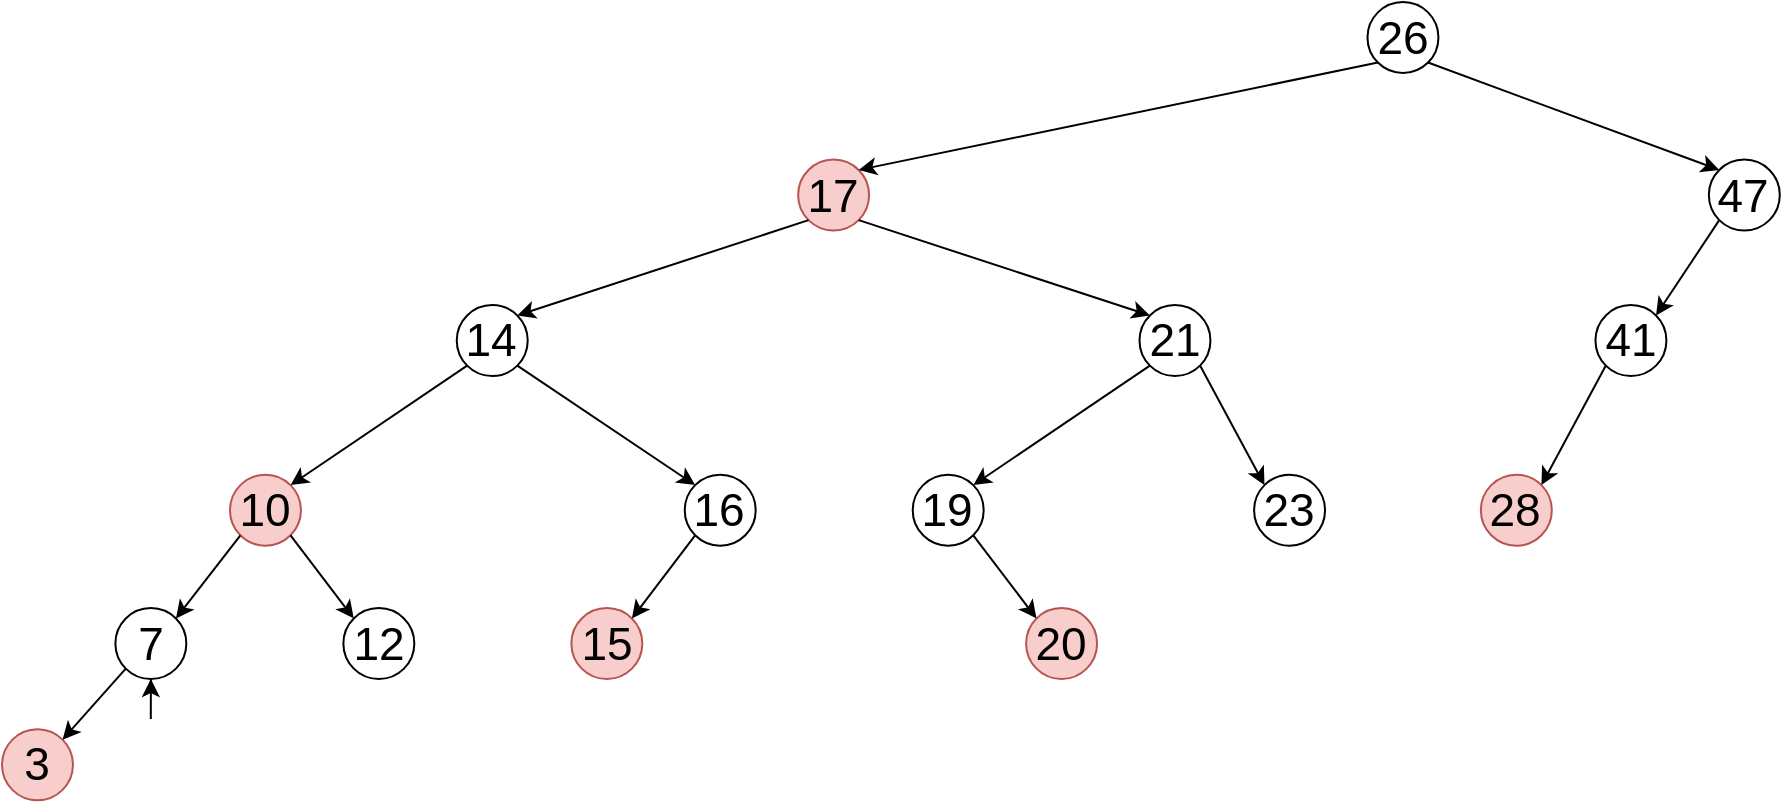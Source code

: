 <mxfile version="24.0.1" type="github">
  <diagram name="Page-1" id="IDm5lbEl1YZt9IO8e22K">
    <mxGraphModel dx="1745" dy="1148" grid="1" gridSize="10" guides="1" tooltips="1" connect="1" arrows="1" fold="1" page="1" pageScale="1" pageWidth="1100" pageHeight="850" math="0" shadow="0">
      <root>
        <mxCell id="0" />
        <mxCell id="1" parent="0" />
        <mxCell id="w5drmT6YFOY9YVp8tMi2-36" value="" style="group" vertex="1" connectable="0" parent="1">
          <mxGeometry x="105" y="200" width="890" height="400" as="geometry" />
        </mxCell>
        <mxCell id="w5drmT6YFOY9YVp8tMi2-1" value="&lt;font style=&quot;font-size: 23px;&quot;&gt;26&lt;/font&gt;" style="ellipse;whiteSpace=wrap;html=1;aspect=fixed;gradientColor=none;fillColor=default;strokeColor=#000000;" vertex="1" parent="w5drmT6YFOY9YVp8tMi2-36">
          <mxGeometry x="682.74" width="35.476" height="35.476" as="geometry" />
        </mxCell>
        <mxCell id="w5drmT6YFOY9YVp8tMi2-2" value="&lt;font style=&quot;font-size: 23px;&quot;&gt;47&lt;/font&gt;" style="ellipse;whiteSpace=wrap;html=1;aspect=fixed;" vertex="1" parent="w5drmT6YFOY9YVp8tMi2-36">
          <mxGeometry x="853.425" y="78.788" width="35.476" height="35.476" as="geometry" />
        </mxCell>
        <mxCell id="w5drmT6YFOY9YVp8tMi2-21" style="rounded=0;orthogonalLoop=1;jettySize=auto;html=1;exitX=1;exitY=1;exitDx=0;exitDy=0;entryX=0;entryY=0;entryDx=0;entryDy=0;" edge="1" parent="w5drmT6YFOY9YVp8tMi2-36" source="w5drmT6YFOY9YVp8tMi2-1" target="w5drmT6YFOY9YVp8tMi2-2">
          <mxGeometry relative="1" as="geometry" />
        </mxCell>
        <mxCell id="w5drmT6YFOY9YVp8tMi2-3" value="&lt;font style=&quot;font-size: 23px;&quot;&gt;41&lt;/font&gt;" style="ellipse;whiteSpace=wrap;html=1;aspect=fixed;" vertex="1" parent="w5drmT6YFOY9YVp8tMi2-36">
          <mxGeometry x="796.733" y="151.515" width="35.476" height="35.476" as="geometry" />
        </mxCell>
        <mxCell id="w5drmT6YFOY9YVp8tMi2-23" style="rounded=0;orthogonalLoop=1;jettySize=auto;html=1;exitX=0;exitY=1;exitDx=0;exitDy=0;entryX=1;entryY=0;entryDx=0;entryDy=0;" edge="1" parent="w5drmT6YFOY9YVp8tMi2-36" source="w5drmT6YFOY9YVp8tMi2-2" target="w5drmT6YFOY9YVp8tMi2-3">
          <mxGeometry relative="1" as="geometry" />
        </mxCell>
        <mxCell id="w5drmT6YFOY9YVp8tMi2-4" value="&lt;font style=&quot;font-size: 23px;&quot;&gt;28&lt;/font&gt;" style="ellipse;whiteSpace=wrap;html=1;aspect=fixed;fillColor=#f8cecc;strokeColor=#b85450;" vertex="1" parent="w5drmT6YFOY9YVp8tMi2-36">
          <mxGeometry x="739.432" y="236.364" width="35.476" height="35.476" as="geometry" />
        </mxCell>
        <mxCell id="w5drmT6YFOY9YVp8tMi2-24" style="rounded=0;orthogonalLoop=1;jettySize=auto;html=1;exitX=0;exitY=1;exitDx=0;exitDy=0;entryX=1;entryY=0;entryDx=0;entryDy=0;" edge="1" parent="w5drmT6YFOY9YVp8tMi2-36" source="w5drmT6YFOY9YVp8tMi2-3" target="w5drmT6YFOY9YVp8tMi2-4">
          <mxGeometry relative="1" as="geometry" />
        </mxCell>
        <mxCell id="w5drmT6YFOY9YVp8tMi2-5" value="&lt;font style=&quot;font-size: 23px;&quot;&gt;17&lt;/font&gt;" style="ellipse;whiteSpace=wrap;html=1;aspect=fixed;fillColor=#f8cecc;strokeColor=#b85450;" vertex="1" parent="w5drmT6YFOY9YVp8tMi2-36">
          <mxGeometry x="398.062" y="78.788" width="35.476" height="35.476" as="geometry" />
        </mxCell>
        <mxCell id="w5drmT6YFOY9YVp8tMi2-22" style="rounded=0;orthogonalLoop=1;jettySize=auto;html=1;exitX=0;exitY=1;exitDx=0;exitDy=0;entryX=1;entryY=0;entryDx=0;entryDy=0;" edge="1" parent="w5drmT6YFOY9YVp8tMi2-36" source="w5drmT6YFOY9YVp8tMi2-1" target="w5drmT6YFOY9YVp8tMi2-5">
          <mxGeometry relative="1" as="geometry" />
        </mxCell>
        <mxCell id="w5drmT6YFOY9YVp8tMi2-6" value="&lt;font style=&quot;font-size: 23px;&quot;&gt;21&lt;/font&gt;" style="ellipse;whiteSpace=wrap;html=1;aspect=fixed;" vertex="1" parent="w5drmT6YFOY9YVp8tMi2-36">
          <mxGeometry x="568.747" y="151.515" width="35.476" height="35.476" as="geometry" />
        </mxCell>
        <mxCell id="w5drmT6YFOY9YVp8tMi2-25" style="rounded=0;orthogonalLoop=1;jettySize=auto;html=1;exitX=1;exitY=1;exitDx=0;exitDy=0;entryX=0;entryY=0;entryDx=0;entryDy=0;" edge="1" parent="w5drmT6YFOY9YVp8tMi2-36" source="w5drmT6YFOY9YVp8tMi2-5" target="w5drmT6YFOY9YVp8tMi2-6">
          <mxGeometry relative="1" as="geometry" />
        </mxCell>
        <mxCell id="w5drmT6YFOY9YVp8tMi2-7" value="&lt;font style=&quot;font-size: 23px;&quot;&gt;14&lt;/font&gt;" style="ellipse;whiteSpace=wrap;html=1;aspect=fixed;" vertex="1" parent="w5drmT6YFOY9YVp8tMi2-36">
          <mxGeometry x="227.377" y="151.515" width="35.476" height="35.476" as="geometry" />
        </mxCell>
        <mxCell id="w5drmT6YFOY9YVp8tMi2-29" style="rounded=0;orthogonalLoop=1;jettySize=auto;html=1;exitX=0;exitY=1;exitDx=0;exitDy=0;entryX=1;entryY=0;entryDx=0;entryDy=0;" edge="1" parent="w5drmT6YFOY9YVp8tMi2-36" source="w5drmT6YFOY9YVp8tMi2-5" target="w5drmT6YFOY9YVp8tMi2-7">
          <mxGeometry relative="1" as="geometry" />
        </mxCell>
        <mxCell id="w5drmT6YFOY9YVp8tMi2-9" value="&lt;font style=&quot;font-size: 23px;&quot;&gt;19&lt;/font&gt;" style="ellipse;whiteSpace=wrap;html=1;aspect=fixed;" vertex="1" parent="w5drmT6YFOY9YVp8tMi2-36">
          <mxGeometry x="455.363" y="236.364" width="35.476" height="35.476" as="geometry" />
        </mxCell>
        <mxCell id="w5drmT6YFOY9YVp8tMi2-27" style="rounded=0;orthogonalLoop=1;jettySize=auto;html=1;exitX=0;exitY=1;exitDx=0;exitDy=0;entryX=1;entryY=0;entryDx=0;entryDy=0;" edge="1" parent="w5drmT6YFOY9YVp8tMi2-36" source="w5drmT6YFOY9YVp8tMi2-6" target="w5drmT6YFOY9YVp8tMi2-9">
          <mxGeometry relative="1" as="geometry" />
        </mxCell>
        <mxCell id="w5drmT6YFOY9YVp8tMi2-10" value="&lt;font style=&quot;font-size: 23px;&quot;&gt;23&lt;/font&gt;" style="ellipse;whiteSpace=wrap;html=1;aspect=fixed;" vertex="1" parent="w5drmT6YFOY9YVp8tMi2-36">
          <mxGeometry x="626.048" y="236.364" width="35.476" height="35.476" as="geometry" />
        </mxCell>
        <mxCell id="w5drmT6YFOY9YVp8tMi2-26" style="rounded=0;orthogonalLoop=1;jettySize=auto;html=1;exitX=1;exitY=1;exitDx=0;exitDy=0;entryX=0;entryY=0;entryDx=0;entryDy=0;" edge="1" parent="w5drmT6YFOY9YVp8tMi2-36" source="w5drmT6YFOY9YVp8tMi2-6" target="w5drmT6YFOY9YVp8tMi2-10">
          <mxGeometry relative="1" as="geometry" />
        </mxCell>
        <mxCell id="w5drmT6YFOY9YVp8tMi2-11" value="&lt;font style=&quot;font-size: 23px;&quot;&gt;20&lt;/font&gt;" style="ellipse;whiteSpace=wrap;html=1;aspect=fixed;fillColor=#f8cecc;strokeColor=#b85450;" vertex="1" parent="w5drmT6YFOY9YVp8tMi2-36">
          <mxGeometry x="512.055" y="303.03" width="35.476" height="35.476" as="geometry" />
        </mxCell>
        <mxCell id="w5drmT6YFOY9YVp8tMi2-28" style="rounded=0;orthogonalLoop=1;jettySize=auto;html=1;exitX=1;exitY=1;exitDx=0;exitDy=0;entryX=0;entryY=0;entryDx=0;entryDy=0;" edge="1" parent="w5drmT6YFOY9YVp8tMi2-36" source="w5drmT6YFOY9YVp8tMi2-9" target="w5drmT6YFOY9YVp8tMi2-11">
          <mxGeometry relative="1" as="geometry" />
        </mxCell>
        <mxCell id="w5drmT6YFOY9YVp8tMi2-12" value="&lt;font style=&quot;font-size: 23px;&quot;&gt;10&lt;/font&gt;" style="ellipse;whiteSpace=wrap;html=1;aspect=fixed;fillColor=#f8cecc;strokeColor=#b85450;" vertex="1" parent="w5drmT6YFOY9YVp8tMi2-36">
          <mxGeometry x="113.993" y="236.364" width="35.476" height="35.476" as="geometry" />
        </mxCell>
        <mxCell id="w5drmT6YFOY9YVp8tMi2-31" style="rounded=0;orthogonalLoop=1;jettySize=auto;html=1;exitX=0;exitY=1;exitDx=0;exitDy=0;entryX=1;entryY=0;entryDx=0;entryDy=0;" edge="1" parent="w5drmT6YFOY9YVp8tMi2-36" source="w5drmT6YFOY9YVp8tMi2-7" target="w5drmT6YFOY9YVp8tMi2-12">
          <mxGeometry relative="1" as="geometry" />
        </mxCell>
        <mxCell id="w5drmT6YFOY9YVp8tMi2-13" value="&lt;font style=&quot;font-size: 23px;&quot;&gt;7&lt;/font&gt;" style="ellipse;whiteSpace=wrap;html=1;aspect=fixed;" vertex="1" parent="w5drmT6YFOY9YVp8tMi2-36">
          <mxGeometry x="56.692" y="303.03" width="35.476" height="35.476" as="geometry" />
        </mxCell>
        <mxCell id="w5drmT6YFOY9YVp8tMi2-34" style="rounded=0;orthogonalLoop=1;jettySize=auto;html=1;exitX=0;exitY=1;exitDx=0;exitDy=0;entryX=1;entryY=0;entryDx=0;entryDy=0;" edge="1" parent="w5drmT6YFOY9YVp8tMi2-36" source="w5drmT6YFOY9YVp8tMi2-12" target="w5drmT6YFOY9YVp8tMi2-13">
          <mxGeometry relative="1" as="geometry" />
        </mxCell>
        <mxCell id="w5drmT6YFOY9YVp8tMi2-14" value="&lt;font style=&quot;font-size: 23px;&quot;&gt;15&lt;/font&gt;" style="ellipse;whiteSpace=wrap;html=1;aspect=fixed;fillColor=#f8cecc;strokeColor=#b85450;" vertex="1" parent="w5drmT6YFOY9YVp8tMi2-36">
          <mxGeometry x="284.678" y="303.03" width="35.476" height="35.476" as="geometry" />
        </mxCell>
        <mxCell id="w5drmT6YFOY9YVp8tMi2-32" style="rounded=0;orthogonalLoop=1;jettySize=auto;html=1;exitX=0;exitY=1;exitDx=0;exitDy=0;entryX=1;entryY=0;entryDx=0;entryDy=0;" edge="1" parent="w5drmT6YFOY9YVp8tMi2-36" source="w5drmT6YFOY9YVp8tMi2-15" target="w5drmT6YFOY9YVp8tMi2-14">
          <mxGeometry relative="1" as="geometry" />
        </mxCell>
        <mxCell id="w5drmT6YFOY9YVp8tMi2-15" value="&lt;font style=&quot;font-size: 23px;&quot;&gt;16&lt;/font&gt;" style="ellipse;whiteSpace=wrap;html=1;aspect=fixed;" vertex="1" parent="w5drmT6YFOY9YVp8tMi2-36">
          <mxGeometry x="341.37" y="236.364" width="35.476" height="35.476" as="geometry" />
        </mxCell>
        <mxCell id="w5drmT6YFOY9YVp8tMi2-30" style="rounded=0;orthogonalLoop=1;jettySize=auto;html=1;exitX=1;exitY=1;exitDx=0;exitDy=0;entryX=0;entryY=0;entryDx=0;entryDy=0;" edge="1" parent="w5drmT6YFOY9YVp8tMi2-36" source="w5drmT6YFOY9YVp8tMi2-7" target="w5drmT6YFOY9YVp8tMi2-15">
          <mxGeometry relative="1" as="geometry" />
        </mxCell>
        <mxCell id="w5drmT6YFOY9YVp8tMi2-16" value="&lt;font style=&quot;font-size: 23px;&quot;&gt;3&lt;/font&gt;" style="ellipse;whiteSpace=wrap;html=1;aspect=fixed;fillColor=#f8cecc;strokeColor=#b85450;" vertex="1" parent="w5drmT6YFOY9YVp8tMi2-36">
          <mxGeometry y="363.636" width="35.476" height="35.476" as="geometry" />
        </mxCell>
        <mxCell id="w5drmT6YFOY9YVp8tMi2-35" style="rounded=0;orthogonalLoop=1;jettySize=auto;html=1;exitX=0;exitY=1;exitDx=0;exitDy=0;entryX=1;entryY=0;entryDx=0;entryDy=0;" edge="1" parent="w5drmT6YFOY9YVp8tMi2-36" source="w5drmT6YFOY9YVp8tMi2-13" target="w5drmT6YFOY9YVp8tMi2-16">
          <mxGeometry relative="1" as="geometry" />
        </mxCell>
        <mxCell id="w5drmT6YFOY9YVp8tMi2-17" value="&lt;font style=&quot;font-size: 23px;&quot;&gt;12&lt;/font&gt;" style="ellipse;whiteSpace=wrap;html=1;aspect=fixed;" vertex="1" parent="w5drmT6YFOY9YVp8tMi2-36">
          <mxGeometry x="170.685" y="303.03" width="35.476" height="35.476" as="geometry" />
        </mxCell>
        <mxCell id="w5drmT6YFOY9YVp8tMi2-33" style="rounded=0;orthogonalLoop=1;jettySize=auto;html=1;exitX=1;exitY=1;exitDx=0;exitDy=0;entryX=0;entryY=0;entryDx=0;entryDy=0;" edge="1" parent="w5drmT6YFOY9YVp8tMi2-36" source="w5drmT6YFOY9YVp8tMi2-12" target="w5drmT6YFOY9YVp8tMi2-17">
          <mxGeometry relative="1" as="geometry" />
        </mxCell>
        <mxCell id="w5drmT6YFOY9YVp8tMi2-18" style="edgeStyle=orthogonalEdgeStyle;rounded=0;orthogonalLoop=1;jettySize=auto;html=1;exitX=0.5;exitY=1;exitDx=0;exitDy=0;" edge="1" parent="w5drmT6YFOY9YVp8tMi2-36" source="w5drmT6YFOY9YVp8tMi2-13" target="w5drmT6YFOY9YVp8tMi2-13">
          <mxGeometry relative="1" as="geometry" />
        </mxCell>
      </root>
    </mxGraphModel>
  </diagram>
</mxfile>
